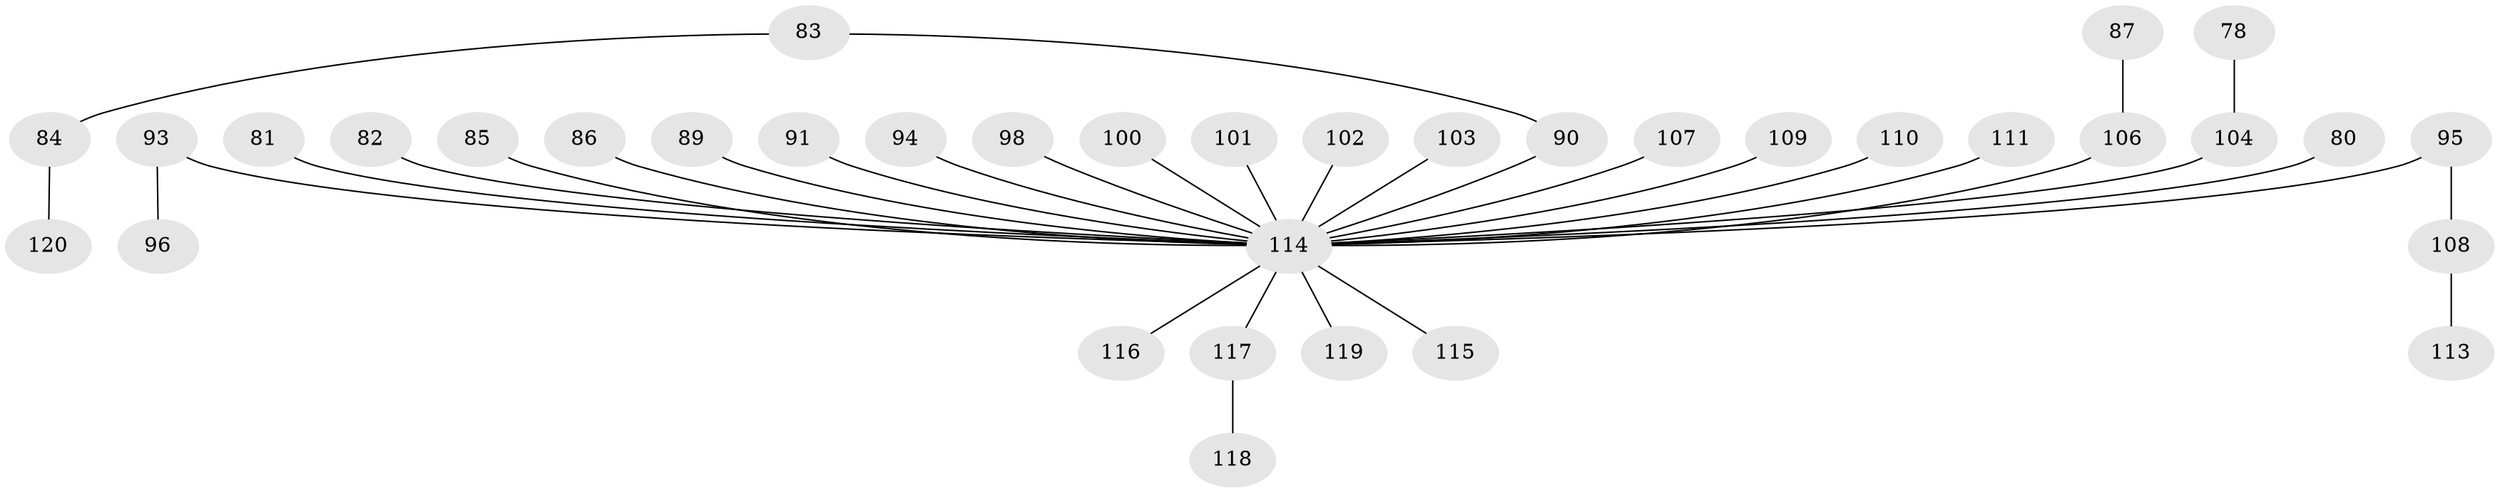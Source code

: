 // original degree distribution, {3: 0.10833333333333334, 5: 0.05, 4: 0.08333333333333333, 8: 0.008333333333333333, 2: 0.25833333333333336, 1: 0.49166666666666664}
// Generated by graph-tools (version 1.1) at 2025/56/03/04/25 21:56:06]
// undirected, 36 vertices, 35 edges
graph export_dot {
graph [start="1"]
  node [color=gray90,style=filled];
  78;
  80;
  81;
  82;
  83;
  84;
  85;
  86;
  87;
  89 [super="+68"];
  90 [super="+69+70"];
  91;
  93;
  94;
  95;
  96;
  98;
  100;
  101;
  102;
  103;
  104 [super="+75"];
  106 [super="+66"];
  107;
  108;
  109;
  110;
  111;
  113;
  114 [super="+28+105+67+49+92+42+88+112+47+51+53+54+57+58+55+59+61+63+65+71+73+74+76+77+79"];
  115;
  116;
  117;
  118;
  119;
  120;
  78 -- 104;
  80 -- 114;
  81 -- 114;
  82 -- 114;
  83 -- 84;
  83 -- 90;
  84 -- 120;
  85 -- 114;
  86 -- 114;
  87 -- 106;
  89 -- 114;
  90 -- 114;
  91 -- 114;
  93 -- 96;
  93 -- 114;
  94 -- 114;
  95 -- 108;
  95 -- 114;
  98 -- 114;
  100 -- 114;
  101 -- 114;
  102 -- 114;
  103 -- 114;
  104 -- 114;
  106 -- 114;
  107 -- 114;
  108 -- 113;
  109 -- 114;
  110 -- 114;
  111 -- 114;
  114 -- 117;
  114 -- 116;
  114 -- 119;
  114 -- 115;
  117 -- 118;
}
